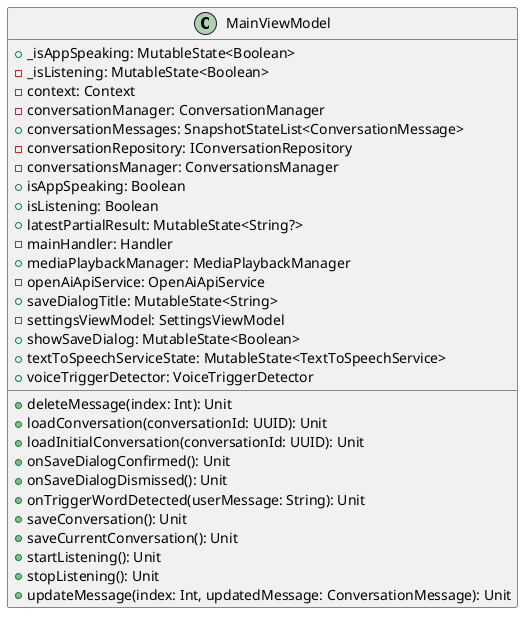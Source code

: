 @startuml
class MainViewModel {
    +_isAppSpeaking: MutableState<Boolean>
    -_isListening: MutableState<Boolean>
    -context: Context
    -conversationManager: ConversationManager
    +conversationMessages: SnapshotStateList<ConversationMessage>
    -conversationRepository: IConversationRepository
    -conversationsManager: ConversationsManager
    +isAppSpeaking: Boolean
    +isListening: Boolean
    +latestPartialResult: MutableState<String?>
    -mainHandler: Handler
    +mediaPlaybackManager: MediaPlaybackManager
    -openAiApiService: OpenAiApiService
    +saveDialogTitle: MutableState<String>
    -settingsViewModel: SettingsViewModel
    +showSaveDialog: MutableState<Boolean>
    +textToSpeechServiceState: MutableState<TextToSpeechService>
    +voiceTriggerDetector: VoiceTriggerDetector
    +deleteMessage(index: Int): Unit
    +loadConversation(conversationId: UUID): Unit
    +loadInitialConversation(conversationId: UUID): Unit
    +onSaveDialogConfirmed(): Unit
    +onSaveDialogDismissed(): Unit
    +onTriggerWordDetected(userMessage: String): Unit
    +saveConversation(): Unit
    +saveCurrentConversation(): Unit
    +startListening(): Unit
    +stopListening(): Unit
    +updateMessage(index: Int, updatedMessage: ConversationMessage): Unit
}

@enduml
